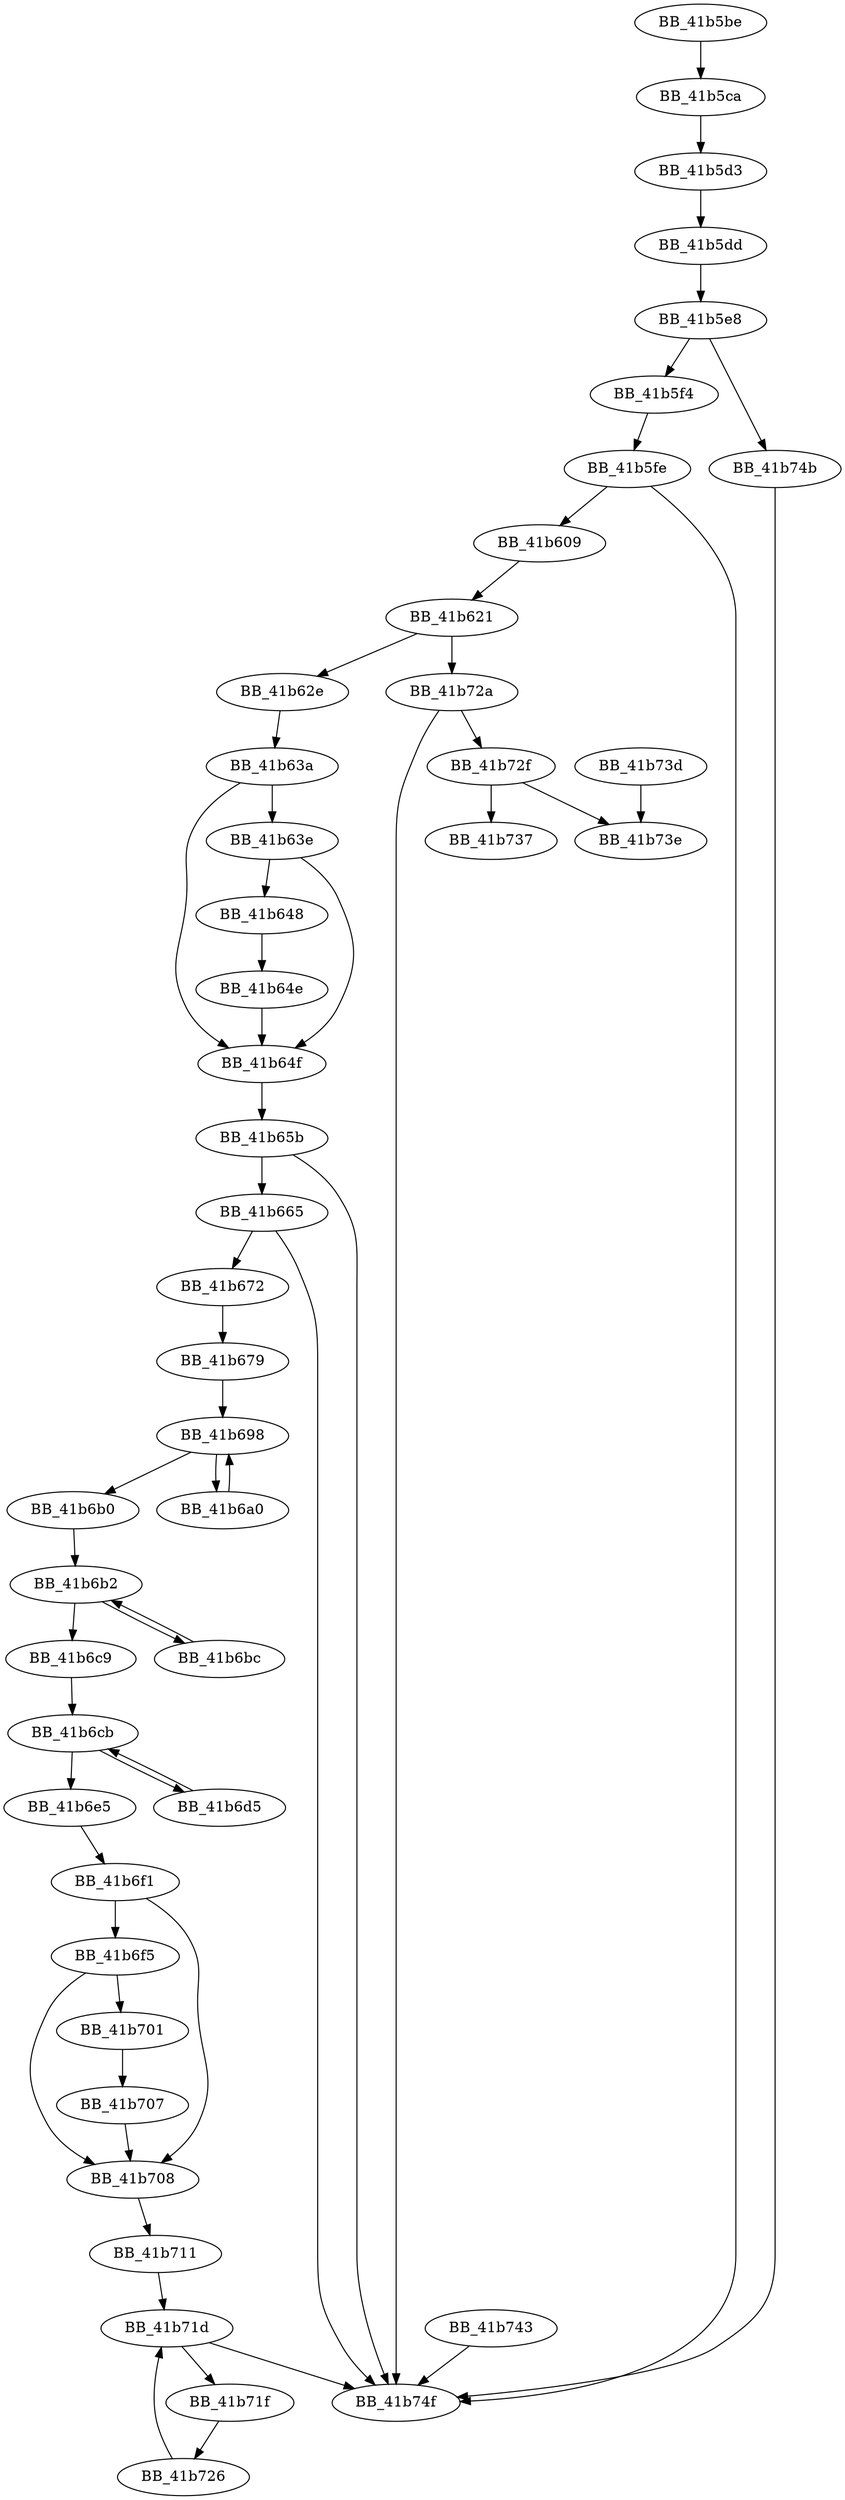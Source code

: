 DiGraph __setmbcp{
BB_41b5be->BB_41b5ca
BB_41b5ca->BB_41b5d3
BB_41b5d3->BB_41b5dd
BB_41b5dd->BB_41b5e8
BB_41b5e8->BB_41b5f4
BB_41b5e8->BB_41b74b
BB_41b5f4->BB_41b5fe
BB_41b5fe->BB_41b609
BB_41b5fe->BB_41b74f
BB_41b609->BB_41b621
BB_41b621->BB_41b62e
BB_41b621->BB_41b72a
BB_41b62e->BB_41b63a
BB_41b63a->BB_41b63e
BB_41b63a->BB_41b64f
BB_41b63e->BB_41b648
BB_41b63e->BB_41b64f
BB_41b648->BB_41b64e
BB_41b64e->BB_41b64f
BB_41b64f->BB_41b65b
BB_41b65b->BB_41b665
BB_41b65b->BB_41b74f
BB_41b665->BB_41b672
BB_41b665->BB_41b74f
BB_41b672->BB_41b679
BB_41b679->BB_41b698
BB_41b698->BB_41b6a0
BB_41b698->BB_41b6b0
BB_41b6a0->BB_41b698
BB_41b6b0->BB_41b6b2
BB_41b6b2->BB_41b6bc
BB_41b6b2->BB_41b6c9
BB_41b6bc->BB_41b6b2
BB_41b6c9->BB_41b6cb
BB_41b6cb->BB_41b6d5
BB_41b6cb->BB_41b6e5
BB_41b6d5->BB_41b6cb
BB_41b6e5->BB_41b6f1
BB_41b6f1->BB_41b6f5
BB_41b6f1->BB_41b708
BB_41b6f5->BB_41b701
BB_41b6f5->BB_41b708
BB_41b701->BB_41b707
BB_41b707->BB_41b708
BB_41b708->BB_41b711
BB_41b711->BB_41b71d
BB_41b71d->BB_41b71f
BB_41b71d->BB_41b74f
BB_41b71f->BB_41b726
BB_41b726->BB_41b71d
BB_41b72a->BB_41b72f
BB_41b72a->BB_41b74f
BB_41b72f->BB_41b737
BB_41b72f->BB_41b73e
BB_41b73d->BB_41b73e
BB_41b743->BB_41b74f
BB_41b74b->BB_41b74f
}
